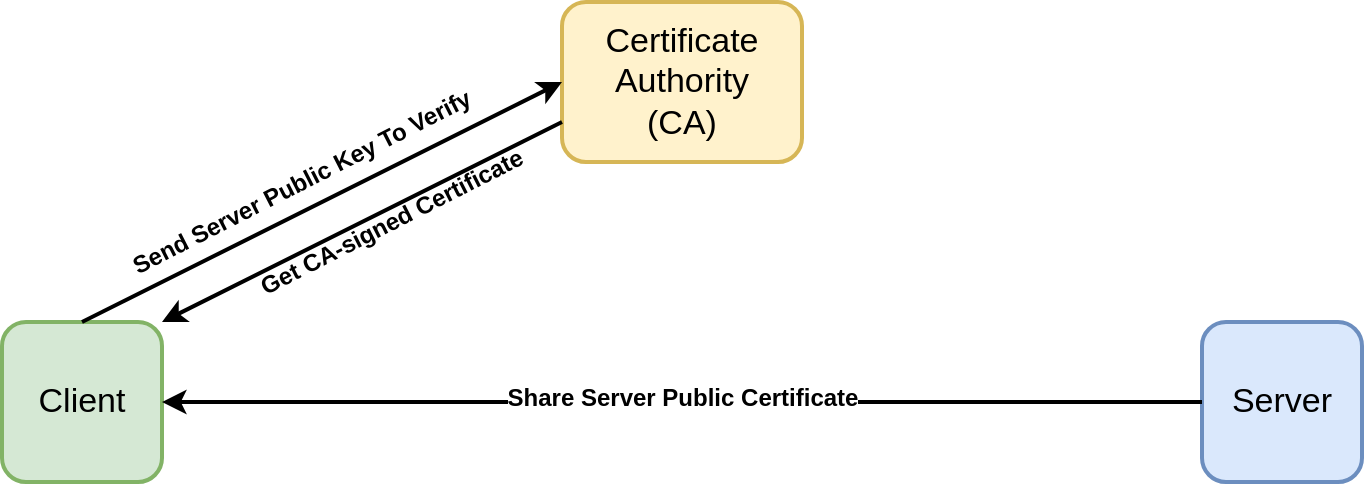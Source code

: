 <mxfile version="12.9.6" type="device"><diagram id="2VhXpAE3yZZBM3T2pa5_" name="Page-1"><mxGraphModel dx="1302" dy="701" grid="1" gridSize="10" guides="1" tooltips="1" connect="1" arrows="1" fold="1" page="1" pageScale="1" pageWidth="1920" pageHeight="1200" math="0" shadow="0"><root><mxCell id="0"/><mxCell id="1" parent="0"/><mxCell id="1lzyDVRoiQcnhPwWGRTa-1" value="&lt;font style=&quot;font-size: 17px&quot;&gt;Client&lt;/font&gt;" style="rounded=1;whiteSpace=wrap;html=1;strokeWidth=2;fillColor=#d5e8d4;strokeColor=#82b366;" vertex="1" parent="1"><mxGeometry x="160" y="240" width="80" height="80" as="geometry"/></mxCell><mxCell id="1lzyDVRoiQcnhPwWGRTa-2" value="&lt;font style=&quot;font-size: 17px&quot;&gt;Server&lt;/font&gt;" style="rounded=1;whiteSpace=wrap;html=1;strokeWidth=2;fillColor=#dae8fc;strokeColor=#6c8ebf;" vertex="1" parent="1"><mxGeometry x="760" y="240" width="80" height="80" as="geometry"/></mxCell><mxCell id="1lzyDVRoiQcnhPwWGRTa-3" value="&lt;font style=&quot;font-size: 17px&quot;&gt;Certificate Authority&lt;br&gt;(CA)&lt;br&gt;&lt;/font&gt;" style="rounded=1;whiteSpace=wrap;html=1;strokeWidth=2;fillColor=#fff2cc;strokeColor=#d6b656;" vertex="1" parent="1"><mxGeometry x="440" y="80" width="120" height="80" as="geometry"/></mxCell><mxCell id="1lzyDVRoiQcnhPwWGRTa-4" value="" style="endArrow=classic;html=1;strokeWidth=2;entryX=0;entryY=0.5;entryDx=0;entryDy=0;exitX=0.5;exitY=0;exitDx=0;exitDy=0;" edge="1" parent="1" source="1lzyDVRoiQcnhPwWGRTa-1" target="1lzyDVRoiQcnhPwWGRTa-3"><mxGeometry width="50" height="50" relative="1" as="geometry"><mxPoint x="610" y="340" as="sourcePoint"/><mxPoint x="660" y="290" as="targetPoint"/></mxGeometry></mxCell><mxCell id="1lzyDVRoiQcnhPwWGRTa-5" value="" style="endArrow=classic;html=1;strokeWidth=2;entryX=1;entryY=0;entryDx=0;entryDy=0;exitX=0;exitY=0.75;exitDx=0;exitDy=0;" edge="1" parent="1" source="1lzyDVRoiQcnhPwWGRTa-3" target="1lzyDVRoiQcnhPwWGRTa-1"><mxGeometry width="50" height="50" relative="1" as="geometry"><mxPoint x="500" y="240" as="sourcePoint"/><mxPoint x="660" y="160" as="targetPoint"/></mxGeometry></mxCell><mxCell id="1lzyDVRoiQcnhPwWGRTa-8" value="" style="endArrow=classic;html=1;strokeWidth=2;entryX=1;entryY=0.5;entryDx=0;entryDy=0;exitX=0;exitY=0.5;exitDx=0;exitDy=0;" edge="1" parent="1" source="1lzyDVRoiQcnhPwWGRTa-2" target="1lzyDVRoiQcnhPwWGRTa-1"><mxGeometry width="50" height="50" relative="1" as="geometry"><mxPoint x="610" y="340" as="sourcePoint"/><mxPoint x="660" y="290" as="targetPoint"/></mxGeometry></mxCell><mxCell id="1lzyDVRoiQcnhPwWGRTa-11" value="&lt;b&gt;Share Server Public Certificate&lt;/b&gt;" style="text;html=1;align=center;verticalAlign=middle;resizable=0;points=[];labelBackgroundColor=#ffffff;" vertex="1" connectable="0" parent="1lzyDVRoiQcnhPwWGRTa-8"><mxGeometry y="-2" relative="1" as="geometry"><mxPoint as="offset"/></mxGeometry></mxCell><mxCell id="1lzyDVRoiQcnhPwWGRTa-15" value="&lt;b&gt;Send Server Public Key To Verify&lt;/b&gt;" style="text;html=1;strokeColor=none;fillColor=none;align=center;verticalAlign=middle;whiteSpace=wrap;rounded=0;rotation=333;" vertex="1" parent="1"><mxGeometry x="210" y="160" width="200" height="20" as="geometry"/></mxCell><mxCell id="1lzyDVRoiQcnhPwWGRTa-18" value="&lt;b&gt;Get CA-signed Certificate&lt;/b&gt;" style="text;html=1;strokeColor=none;fillColor=none;align=center;verticalAlign=middle;whiteSpace=wrap;rounded=0;rotation=333;" vertex="1" parent="1"><mxGeometry x="280" y="180" width="150" height="20" as="geometry"/></mxCell></root></mxGraphModel></diagram></mxfile>